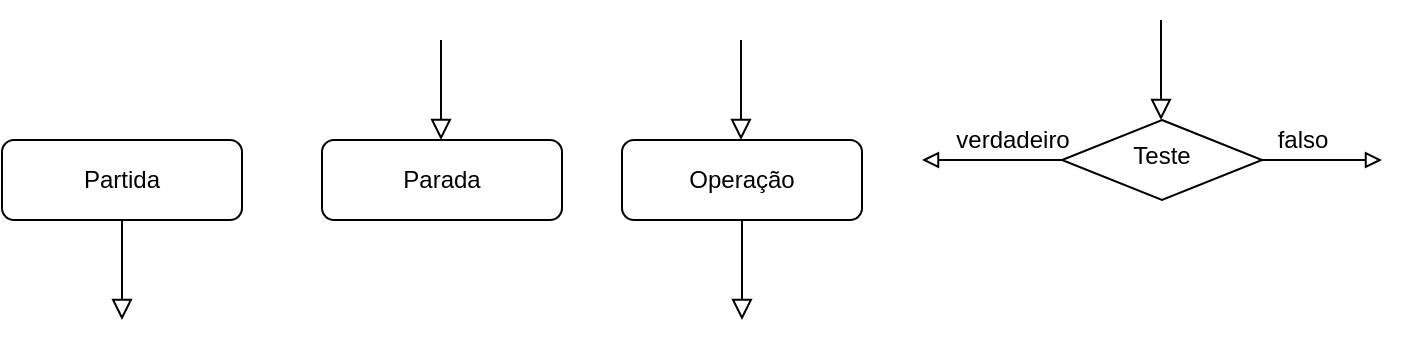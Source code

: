 <mxfile version="14.9.3" type="device"><diagram id="C5RBs43oDa-KdzZeNtuy" name="Page-1"><mxGraphModel dx="1038" dy="628" grid="1" gridSize="10" guides="1" tooltips="1" connect="1" arrows="1" fold="1" page="1" pageScale="1" pageWidth="827" pageHeight="1169" math="0" shadow="0"><root><mxCell id="WIyWlLk6GJQsqaUBKTNV-0"/><mxCell id="WIyWlLk6GJQsqaUBKTNV-1" parent="WIyWlLk6GJQsqaUBKTNV-0"/><mxCell id="WIyWlLk6GJQsqaUBKTNV-2" value="" style="rounded=0;html=1;jettySize=auto;orthogonalLoop=1;fontSize=11;endArrow=block;endFill=0;endSize=8;strokeWidth=1;shadow=0;labelBackgroundColor=none;edgeStyle=orthogonalEdgeStyle;" parent="WIyWlLk6GJQsqaUBKTNV-1" source="WIyWlLk6GJQsqaUBKTNV-3" edge="1"><mxGeometry relative="1" as="geometry"><mxPoint x="90" y="180" as="targetPoint"/><Array as="points"><mxPoint x="90" y="170"/><mxPoint x="90" y="170"/></Array></mxGeometry></mxCell><mxCell id="WIyWlLk6GJQsqaUBKTNV-3" value="Partida" style="rounded=1;whiteSpace=wrap;html=1;fontSize=12;glass=0;strokeWidth=1;shadow=0;" parent="WIyWlLk6GJQsqaUBKTNV-1" vertex="1"><mxGeometry x="30" y="90" width="120" height="40" as="geometry"/></mxCell><mxCell id="VT8B-eIcH_2N0Tbz3qTM-16" style="edgeStyle=orthogonalEdgeStyle;rounded=0;orthogonalLoop=1;jettySize=auto;html=1;exitX=0;exitY=0.5;exitDx=0;exitDy=0;endArrow=block;endFill=0;" edge="1" parent="WIyWlLk6GJQsqaUBKTNV-1" source="WIyWlLk6GJQsqaUBKTNV-10"><mxGeometry relative="1" as="geometry"><mxPoint x="490" y="100" as="targetPoint"/></mxGeometry></mxCell><mxCell id="VT8B-eIcH_2N0Tbz3qTM-17" style="edgeStyle=orthogonalEdgeStyle;rounded=0;orthogonalLoop=1;jettySize=auto;html=1;exitX=1;exitY=0.5;exitDx=0;exitDy=0;endArrow=block;endFill=0;" edge="1" parent="WIyWlLk6GJQsqaUBKTNV-1" source="WIyWlLk6GJQsqaUBKTNV-10"><mxGeometry relative="1" as="geometry"><mxPoint x="720" y="100" as="targetPoint"/></mxGeometry></mxCell><mxCell id="WIyWlLk6GJQsqaUBKTNV-10" value="Teste" style="rhombus;whiteSpace=wrap;html=1;shadow=0;fontFamily=Helvetica;fontSize=12;align=center;strokeWidth=1;spacing=6;spacingTop=-4;" parent="WIyWlLk6GJQsqaUBKTNV-1" vertex="1"><mxGeometry x="560" y="80" width="100" height="40" as="geometry"/></mxCell><mxCell id="VT8B-eIcH_2N0Tbz3qTM-0" value="" style="rounded=0;html=1;jettySize=auto;orthogonalLoop=1;fontSize=11;endArrow=block;endFill=0;endSize=8;strokeWidth=1;shadow=0;labelBackgroundColor=none;edgeStyle=orthogonalEdgeStyle;" edge="1" parent="WIyWlLk6GJQsqaUBKTNV-1" source="VT8B-eIcH_2N0Tbz3qTM-1"><mxGeometry relative="1" as="geometry"><mxPoint x="400" y="180" as="targetPoint"/><Array as="points"><mxPoint x="400" y="170"/><mxPoint x="400" y="170"/></Array></mxGeometry></mxCell><mxCell id="VT8B-eIcH_2N0Tbz3qTM-1" value="Operação" style="rounded=1;whiteSpace=wrap;html=1;fontSize=12;glass=0;strokeWidth=1;shadow=0;" vertex="1" parent="WIyWlLk6GJQsqaUBKTNV-1"><mxGeometry x="340" y="90" width="120" height="40" as="geometry"/></mxCell><mxCell id="VT8B-eIcH_2N0Tbz3qTM-2" value="" style="rounded=0;html=1;jettySize=auto;orthogonalLoop=1;fontSize=11;endArrow=block;endFill=0;endSize=8;strokeWidth=1;shadow=0;labelBackgroundColor=none;edgeStyle=orthogonalEdgeStyle;" edge="1" parent="WIyWlLk6GJQsqaUBKTNV-1"><mxGeometry relative="1" as="geometry"><mxPoint x="399.5" y="90" as="targetPoint"/><Array as="points"><mxPoint x="399.5" y="80"/><mxPoint x="399.5" y="80"/></Array><mxPoint x="399.5" y="40" as="sourcePoint"/></mxGeometry></mxCell><mxCell id="VT8B-eIcH_2N0Tbz3qTM-9" value="Parada" style="rounded=1;whiteSpace=wrap;html=1;fontSize=12;glass=0;strokeWidth=1;shadow=0;" vertex="1" parent="WIyWlLk6GJQsqaUBKTNV-1"><mxGeometry x="190" y="90" width="120" height="40" as="geometry"/></mxCell><mxCell id="VT8B-eIcH_2N0Tbz3qTM-10" value="" style="rounded=0;html=1;jettySize=auto;orthogonalLoop=1;fontSize=11;endArrow=block;endFill=0;endSize=8;strokeWidth=1;shadow=0;labelBackgroundColor=none;edgeStyle=orthogonalEdgeStyle;" edge="1" parent="WIyWlLk6GJQsqaUBKTNV-1"><mxGeometry relative="1" as="geometry"><mxPoint x="249.5" y="90" as="targetPoint"/><Array as="points"><mxPoint x="249.5" y="80"/><mxPoint x="249.5" y="80"/></Array><mxPoint x="249.5" y="40" as="sourcePoint"/></mxGeometry></mxCell><mxCell id="VT8B-eIcH_2N0Tbz3qTM-11" value="" style="rounded=0;html=1;jettySize=auto;orthogonalLoop=1;fontSize=11;endArrow=block;endFill=0;endSize=8;strokeWidth=1;shadow=0;labelBackgroundColor=none;edgeStyle=orthogonalEdgeStyle;" edge="1" parent="WIyWlLk6GJQsqaUBKTNV-1"><mxGeometry relative="1" as="geometry"><mxPoint x="609.5" y="80" as="targetPoint"/><Array as="points"><mxPoint x="609.5" y="70"/><mxPoint x="609.5" y="70"/></Array><mxPoint x="609.5" y="30" as="sourcePoint"/></mxGeometry></mxCell><mxCell id="VT8B-eIcH_2N0Tbz3qTM-18" value="verdadeiro" style="text;html=1;align=center;verticalAlign=middle;resizable=0;points=[];autosize=1;strokeColor=none;" vertex="1" parent="WIyWlLk6GJQsqaUBKTNV-1"><mxGeometry x="500" y="80" width="70" height="20" as="geometry"/></mxCell><mxCell id="VT8B-eIcH_2N0Tbz3qTM-19" value="falso" style="text;html=1;align=center;verticalAlign=middle;resizable=0;points=[];autosize=1;strokeColor=none;" vertex="1" parent="WIyWlLk6GJQsqaUBKTNV-1"><mxGeometry x="660" y="80" width="40" height="20" as="geometry"/></mxCell></root></mxGraphModel></diagram></mxfile>